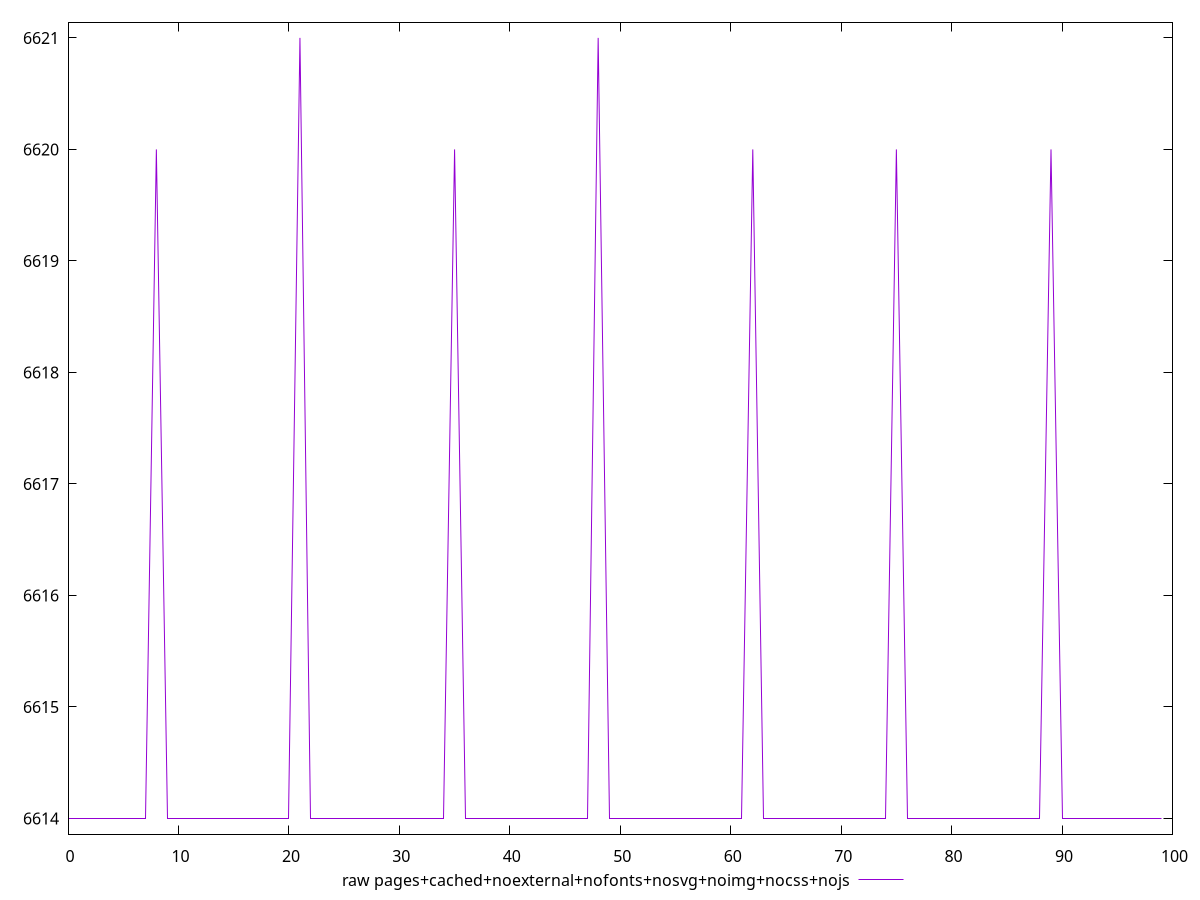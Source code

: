 $_rawPagesCachedNoexternalNofontsNosvgNoimgNocssNojs <<EOF
6614
6614
6614
6614
6614
6614
6614
6614
6620
6614
6614
6614
6614
6614
6614
6614
6614
6614
6614
6614
6614
6621
6614
6614
6614
6614
6614
6614
6614
6614
6614
6614
6614
6614
6614
6620
6614
6614
6614
6614
6614
6614
6614
6614
6614
6614
6614
6614
6621
6614
6614
6614
6614
6614
6614
6614
6614
6614
6614
6614
6614
6614
6620
6614
6614
6614
6614
6614
6614
6614
6614
6614
6614
6614
6614
6620
6614
6614
6614
6614
6614
6614
6614
6614
6614
6614
6614
6614
6614
6620
6614
6614
6614
6614
6614
6614
6614
6614
6614
6614
EOF
set key outside below
set terminal pngcairo
set output "report_00006_2020-11-02T20-21-41.718Z/total-byte-weight/pages+cached+noexternal+nofonts+nosvg+noimg+nocss+nojs//raw.png"
set yrange [6613.86:6621.14]
plot $_rawPagesCachedNoexternalNofontsNosvgNoimgNocssNojs title "raw pages+cached+noexternal+nofonts+nosvg+noimg+nocss+nojs" with line ,